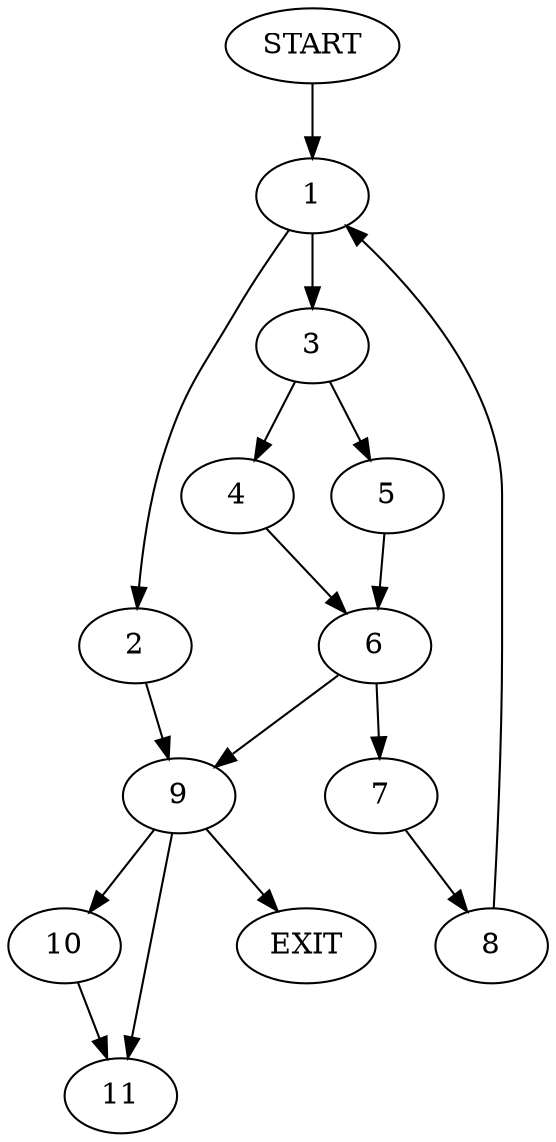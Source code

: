 digraph { 
0 [label="START"];
1;
2;
3;
4;
5;
6;
7;
8;
9;
10;
11;
12[label="EXIT"];
0 -> 1;
1 -> 3;
1 -> 2;
2 -> 9;
3 -> 4;
3 -> 5;
4 -> 6;
5 -> 6;
6 -> 9;
6 -> 7;
7 -> 8;
8 -> 1;
9 -> 12;
9 -> 10;
9:s2 -> 11;
10 -> 11;
}